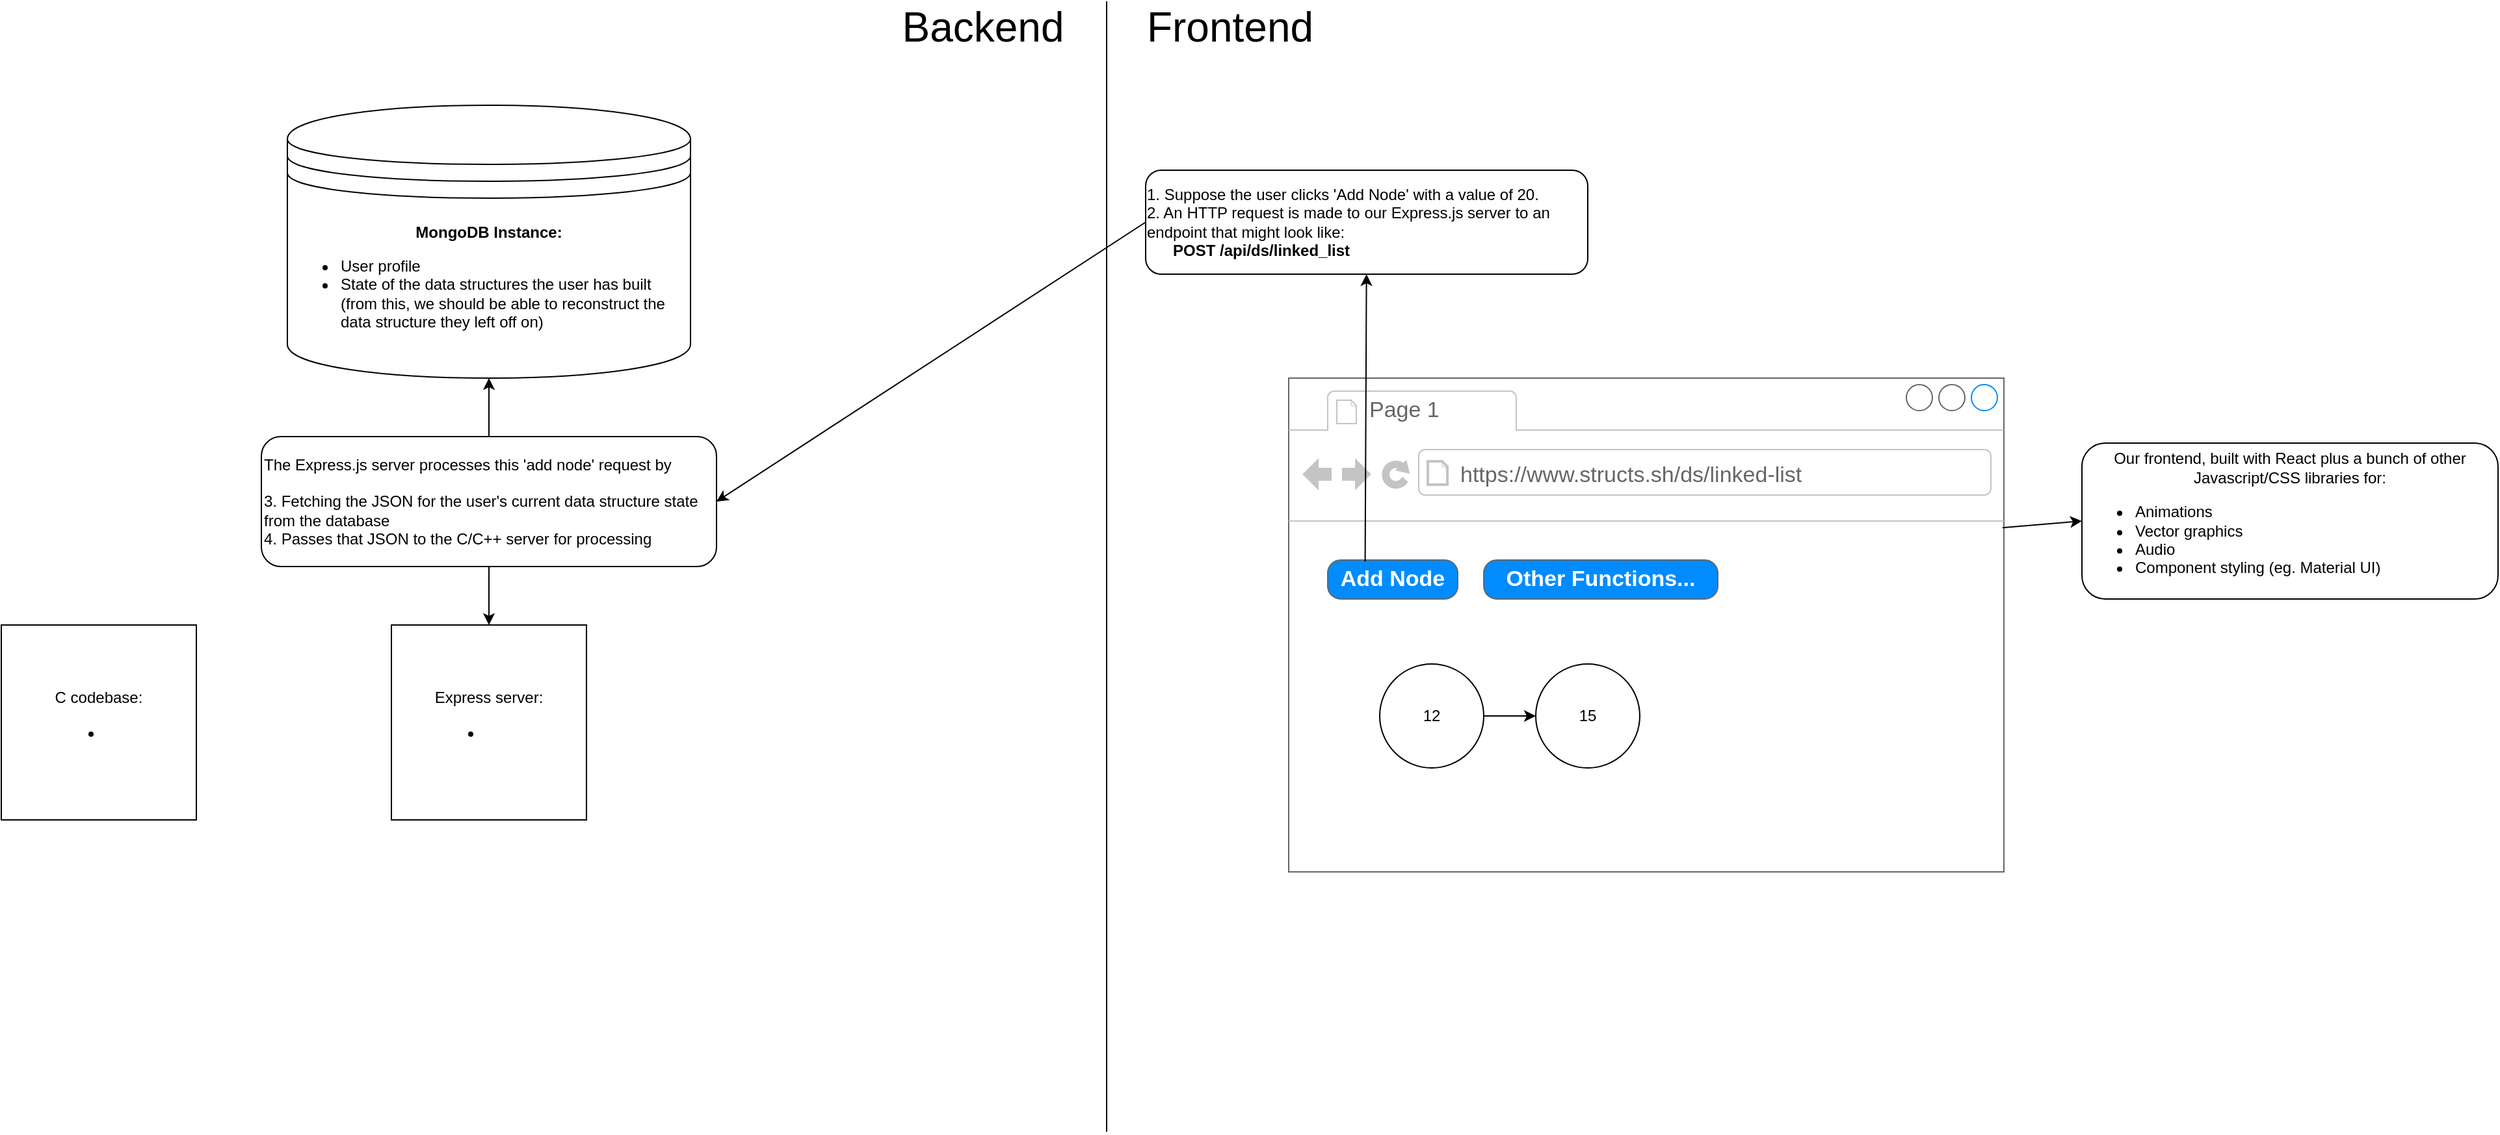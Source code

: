 <mxfile version="14.4.7" type="github">
  <diagram id="XLOuRtN34n5Z5yokZOCO" name="Page-1">
    <mxGraphModel dx="2064" dy="1180" grid="1" gridSize="10" guides="1" tooltips="1" connect="1" arrows="1" fold="1" page="1" pageScale="1" pageWidth="850" pageHeight="1100" math="0" shadow="0">
      <root>
        <mxCell id="0" />
        <mxCell id="1" parent="0" />
        <mxCell id="99zXDO54VEeCHQZNWTri-1" value="C codebase:&lt;br&gt;&lt;ul&gt;&lt;li style=&quot;text-align: left&quot;&gt;&lt;br&gt;&lt;/li&gt;&lt;/ul&gt;" style="whiteSpace=wrap;html=1;aspect=fixed;" vertex="1" parent="1">
          <mxGeometry x="-110" y="520" width="150" height="150" as="geometry" />
        </mxCell>
        <mxCell id="99zXDO54VEeCHQZNWTri-4" value="&lt;b&gt;MongoDB Instance:&lt;/b&gt;&lt;br&gt;&lt;ul&gt;&lt;li style=&quot;text-align: left&quot;&gt;User profile&amp;nbsp;&lt;/li&gt;&lt;li style=&quot;text-align: left&quot;&gt;State of the data structures the user has built (from this, we should be able to reconstruct the data structure they left off on)&lt;/li&gt;&lt;/ul&gt;" style="shape=datastore;whiteSpace=wrap;html=1;" vertex="1" parent="1">
          <mxGeometry x="110" y="120" width="310" height="210" as="geometry" />
        </mxCell>
        <mxCell id="99zXDO54VEeCHQZNWTri-8" value="" style="strokeWidth=1;shadow=0;dashed=0;align=center;html=1;shape=mxgraph.mockup.containers.browserWindow;rSize=0;strokeColor=#666666;strokeColor2=#008cff;strokeColor3=#c4c4c4;mainText=,;recursiveResize=0;" vertex="1" parent="1">
          <mxGeometry x="880" y="330" width="550" height="380" as="geometry" />
        </mxCell>
        <mxCell id="99zXDO54VEeCHQZNWTri-9" value="Page 1" style="strokeWidth=1;shadow=0;dashed=0;align=center;html=1;shape=mxgraph.mockup.containers.anchor;fontSize=17;fontColor=#666666;align=left;" vertex="1" parent="99zXDO54VEeCHQZNWTri-8">
          <mxGeometry x="60" y="12" width="110" height="26" as="geometry" />
        </mxCell>
        <mxCell id="99zXDO54VEeCHQZNWTri-10" value="https://www.structs.sh/ds/linked-list" style="strokeWidth=1;shadow=0;dashed=0;align=center;html=1;shape=mxgraph.mockup.containers.anchor;rSize=0;fontSize=17;fontColor=#666666;align=left;" vertex="1" parent="99zXDO54VEeCHQZNWTri-8">
          <mxGeometry x="130" y="60" width="390" height="30" as="geometry" />
        </mxCell>
        <mxCell id="99zXDO54VEeCHQZNWTri-5" value="Add Node" style="strokeWidth=1;shadow=0;dashed=0;align=center;html=1;shape=mxgraph.mockup.buttons.button;strokeColor=#666666;fontColor=#ffffff;mainText=;buttonStyle=round;fontSize=17;fontStyle=1;fillColor=#008cff;whiteSpace=wrap;" vertex="1" parent="99zXDO54VEeCHQZNWTri-8">
          <mxGeometry x="30" y="140" width="100" height="30" as="geometry" />
        </mxCell>
        <mxCell id="99zXDO54VEeCHQZNWTri-6" value="Other Functions..." style="strokeWidth=1;shadow=0;dashed=0;align=center;html=1;shape=mxgraph.mockup.buttons.button;strokeColor=#666666;fontColor=#ffffff;mainText=;buttonStyle=round;fontSize=17;fontStyle=1;fillColor=#008cff;whiteSpace=wrap;" vertex="1" parent="99zXDO54VEeCHQZNWTri-8">
          <mxGeometry x="150" y="140" width="180" height="30" as="geometry" />
        </mxCell>
        <mxCell id="99zXDO54VEeCHQZNWTri-11" value="12" style="ellipse;whiteSpace=wrap;html=1;aspect=fixed;" vertex="1" parent="99zXDO54VEeCHQZNWTri-8">
          <mxGeometry x="70" y="220" width="80" height="80" as="geometry" />
        </mxCell>
        <mxCell id="99zXDO54VEeCHQZNWTri-13" value="" style="endArrow=classic;html=1;exitX=1;exitY=0.5;exitDx=0;exitDy=0;entryX=0;entryY=0.5;entryDx=0;entryDy=0;" edge="1" parent="99zXDO54VEeCHQZNWTri-8" source="99zXDO54VEeCHQZNWTri-11" target="99zXDO54VEeCHQZNWTri-14">
          <mxGeometry width="50" height="50" relative="1" as="geometry">
            <mxPoint x="180" y="290" as="sourcePoint" />
            <mxPoint x="230" y="240" as="targetPoint" />
          </mxGeometry>
        </mxCell>
        <mxCell id="99zXDO54VEeCHQZNWTri-14" value="15" style="ellipse;whiteSpace=wrap;html=1;aspect=fixed;" vertex="1" parent="99zXDO54VEeCHQZNWTri-8">
          <mxGeometry x="190" y="220" width="80" height="80" as="geometry" />
        </mxCell>
        <mxCell id="99zXDO54VEeCHQZNWTri-16" value="&lt;div style=&quot;text-align: left&quot;&gt;&lt;span&gt;1. Suppose the user clicks &#39;Add Node&#39; with a value of 20.&lt;/span&gt;&lt;/div&gt;&lt;div style=&quot;text-align: left&quot;&gt;2. An HTTP request is made to our Express.js server to an endpoint that might look like:&lt;br&gt;&amp;nbsp; &amp;nbsp; &amp;nbsp; &lt;b&gt;POST /api/ds/linked_list&lt;/b&gt;&lt;/div&gt;" style="rounded=1;whiteSpace=wrap;html=1;" vertex="1" parent="1">
          <mxGeometry x="770" y="170" width="340" height="80" as="geometry" />
        </mxCell>
        <mxCell id="99zXDO54VEeCHQZNWTri-17" value="" style="endArrow=classic;html=1;exitX=0.288;exitY=0.039;exitDx=0;exitDy=0;exitPerimeter=0;" edge="1" parent="1" source="99zXDO54VEeCHQZNWTri-5" target="99zXDO54VEeCHQZNWTri-16">
          <mxGeometry width="50" height="50" relative="1" as="geometry">
            <mxPoint x="860" y="390" as="sourcePoint" />
            <mxPoint x="910" y="340" as="targetPoint" />
          </mxGeometry>
        </mxCell>
        <mxCell id="99zXDO54VEeCHQZNWTri-18" value="" style="endArrow=classic;html=1;exitX=0.998;exitY=0.303;exitDx=0;exitDy=0;exitPerimeter=0;entryX=0;entryY=0.5;entryDx=0;entryDy=0;" edge="1" parent="1" source="99zXDO54VEeCHQZNWTri-8" target="99zXDO54VEeCHQZNWTri-19">
          <mxGeometry width="50" height="50" relative="1" as="geometry">
            <mxPoint x="1470.0" y="451.17" as="sourcePoint" />
            <mxPoint x="1530" y="440" as="targetPoint" />
          </mxGeometry>
        </mxCell>
        <mxCell id="99zXDO54VEeCHQZNWTri-19" value="Our frontend, built with React plus a bunch of other Javascript/CSS libraries for:&lt;br&gt;&lt;ul&gt;&lt;li style=&quot;text-align: left&quot;&gt;Animations&lt;/li&gt;&lt;li style=&quot;text-align: left&quot;&gt;Vector graphics&lt;/li&gt;&lt;li style=&quot;text-align: left&quot;&gt;Audio&lt;/li&gt;&lt;li style=&quot;text-align: left&quot;&gt;Component styling (eg. Material UI)&lt;/li&gt;&lt;/ul&gt;" style="rounded=1;whiteSpace=wrap;html=1;" vertex="1" parent="1">
          <mxGeometry x="1490" y="380" width="320" height="120" as="geometry" />
        </mxCell>
        <mxCell id="99zXDO54VEeCHQZNWTri-20" value="Express server:&lt;br&gt;&lt;ul&gt;&lt;li style=&quot;text-align: left&quot;&gt;&lt;br&gt;&lt;/li&gt;&lt;/ul&gt;" style="whiteSpace=wrap;html=1;aspect=fixed;" vertex="1" parent="1">
          <mxGeometry x="190" y="520" width="150" height="150" as="geometry" />
        </mxCell>
        <mxCell id="99zXDO54VEeCHQZNWTri-21" value="" style="endArrow=none;html=1;" edge="1" parent="1">
          <mxGeometry width="50" height="50" relative="1" as="geometry">
            <mxPoint x="740" y="910" as="sourcePoint" />
            <mxPoint x="740" y="40" as="targetPoint" />
          </mxGeometry>
        </mxCell>
        <mxCell id="99zXDO54VEeCHQZNWTri-22" value="&lt;font style=&quot;font-size: 32px&quot;&gt;Backend&lt;/font&gt;" style="text;html=1;strokeColor=none;fillColor=none;align=center;verticalAlign=middle;whiteSpace=wrap;rounded=0;" vertex="1" parent="1">
          <mxGeometry x="590" y="50" width="110" height="20" as="geometry" />
        </mxCell>
        <mxCell id="99zXDO54VEeCHQZNWTri-23" style="edgeStyle=orthogonalEdgeStyle;rounded=0;orthogonalLoop=1;jettySize=auto;html=1;exitX=0.5;exitY=1;exitDx=0;exitDy=0;" edge="1" parent="1" source="99zXDO54VEeCHQZNWTri-22" target="99zXDO54VEeCHQZNWTri-22">
          <mxGeometry relative="1" as="geometry" />
        </mxCell>
        <mxCell id="99zXDO54VEeCHQZNWTri-24" value="&lt;font style=&quot;font-size: 32px&quot;&gt;Frontend&lt;br&gt;&lt;/font&gt;" style="text;html=1;strokeColor=none;fillColor=none;align=center;verticalAlign=middle;whiteSpace=wrap;rounded=0;" vertex="1" parent="1">
          <mxGeometry x="780" y="45" width="110" height="30" as="geometry" />
        </mxCell>
        <mxCell id="99zXDO54VEeCHQZNWTri-25" value="" style="endArrow=classic;html=1;exitX=0;exitY=0.5;exitDx=0;exitDy=0;entryX=1;entryY=0.5;entryDx=0;entryDy=0;" edge="1" parent="1" source="99zXDO54VEeCHQZNWTri-16" target="99zXDO54VEeCHQZNWTri-26">
          <mxGeometry width="50" height="50" relative="1" as="geometry">
            <mxPoint x="650" y="320" as="sourcePoint" />
            <mxPoint x="700" y="270" as="targetPoint" />
          </mxGeometry>
        </mxCell>
        <mxCell id="99zXDO54VEeCHQZNWTri-28" style="edgeStyle=orthogonalEdgeStyle;rounded=0;orthogonalLoop=1;jettySize=auto;html=1;" edge="1" parent="1" source="99zXDO54VEeCHQZNWTri-26" target="99zXDO54VEeCHQZNWTri-20">
          <mxGeometry relative="1" as="geometry" />
        </mxCell>
        <mxCell id="99zXDO54VEeCHQZNWTri-29" style="edgeStyle=orthogonalEdgeStyle;rounded=0;orthogonalLoop=1;jettySize=auto;html=1;entryX=0.5;entryY=1;entryDx=0;entryDy=0;" edge="1" parent="1" source="99zXDO54VEeCHQZNWTri-26" target="99zXDO54VEeCHQZNWTri-4">
          <mxGeometry relative="1" as="geometry" />
        </mxCell>
        <mxCell id="99zXDO54VEeCHQZNWTri-26" value="The Express.js server processes this &#39;add node&#39; request by&lt;br&gt;&lt;br&gt;3. Fetching the JSON for the user&#39;s current data structure state from the database&amp;nbsp;&lt;br&gt;4. Passes that JSON to the C/C++ server for processing" style="rounded=1;whiteSpace=wrap;html=1;align=left;" vertex="1" parent="1">
          <mxGeometry x="90" y="375" width="350" height="100" as="geometry" />
        </mxCell>
      </root>
    </mxGraphModel>
  </diagram>
</mxfile>
